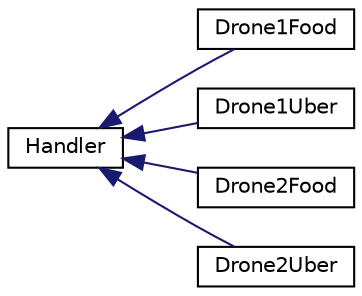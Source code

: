 digraph "Graphical Class Hierarchy"
{
 // LATEX_PDF_SIZE
  edge [fontname="Helvetica",fontsize="10",labelfontname="Helvetica",labelfontsize="10"];
  node [fontname="Helvetica",fontsize="10",shape=record];
  rankdir="LR";
  Node0 [label="Handler",height=0.2,width=0.4,color="black", fillcolor="white", style="filled",URL="$classHandler.html",tooltip="Handler class interface to allow creation of new handlers."];
  Node0 -> Node1 [dir="back",color="midnightblue",fontsize="10",style="solid",fontname="Helvetica"];
  Node1 [label="Drone1Food",height=0.2,width=0.4,color="black", fillcolor="white", style="filled",URL="$classDrone1Food.html",tooltip="Handler class interface to allow creation of new handlers."];
  Node0 -> Node2 [dir="back",color="midnightblue",fontsize="10",style="solid",fontname="Helvetica"];
  Node2 [label="Drone1Uber",height=0.2,width=0.4,color="black", fillcolor="white", style="filled",URL="$classDrone1Uber.html",tooltip="Handler class interface to allow creation of new handlers."];
  Node0 -> Node3 [dir="back",color="midnightblue",fontsize="10",style="solid",fontname="Helvetica"];
  Node3 [label="Drone2Food",height=0.2,width=0.4,color="black", fillcolor="white", style="filled",URL="$classDrone2Food.html",tooltip="Handler class interface to allow creation of new handlers."];
  Node0 -> Node4 [dir="back",color="midnightblue",fontsize="10",style="solid",fontname="Helvetica"];
  Node4 [label="Drone2Uber",height=0.2,width=0.4,color="black", fillcolor="white", style="filled",URL="$classDrone2Uber.html",tooltip="Handler class interface to allow creation of new handlers."];
}
